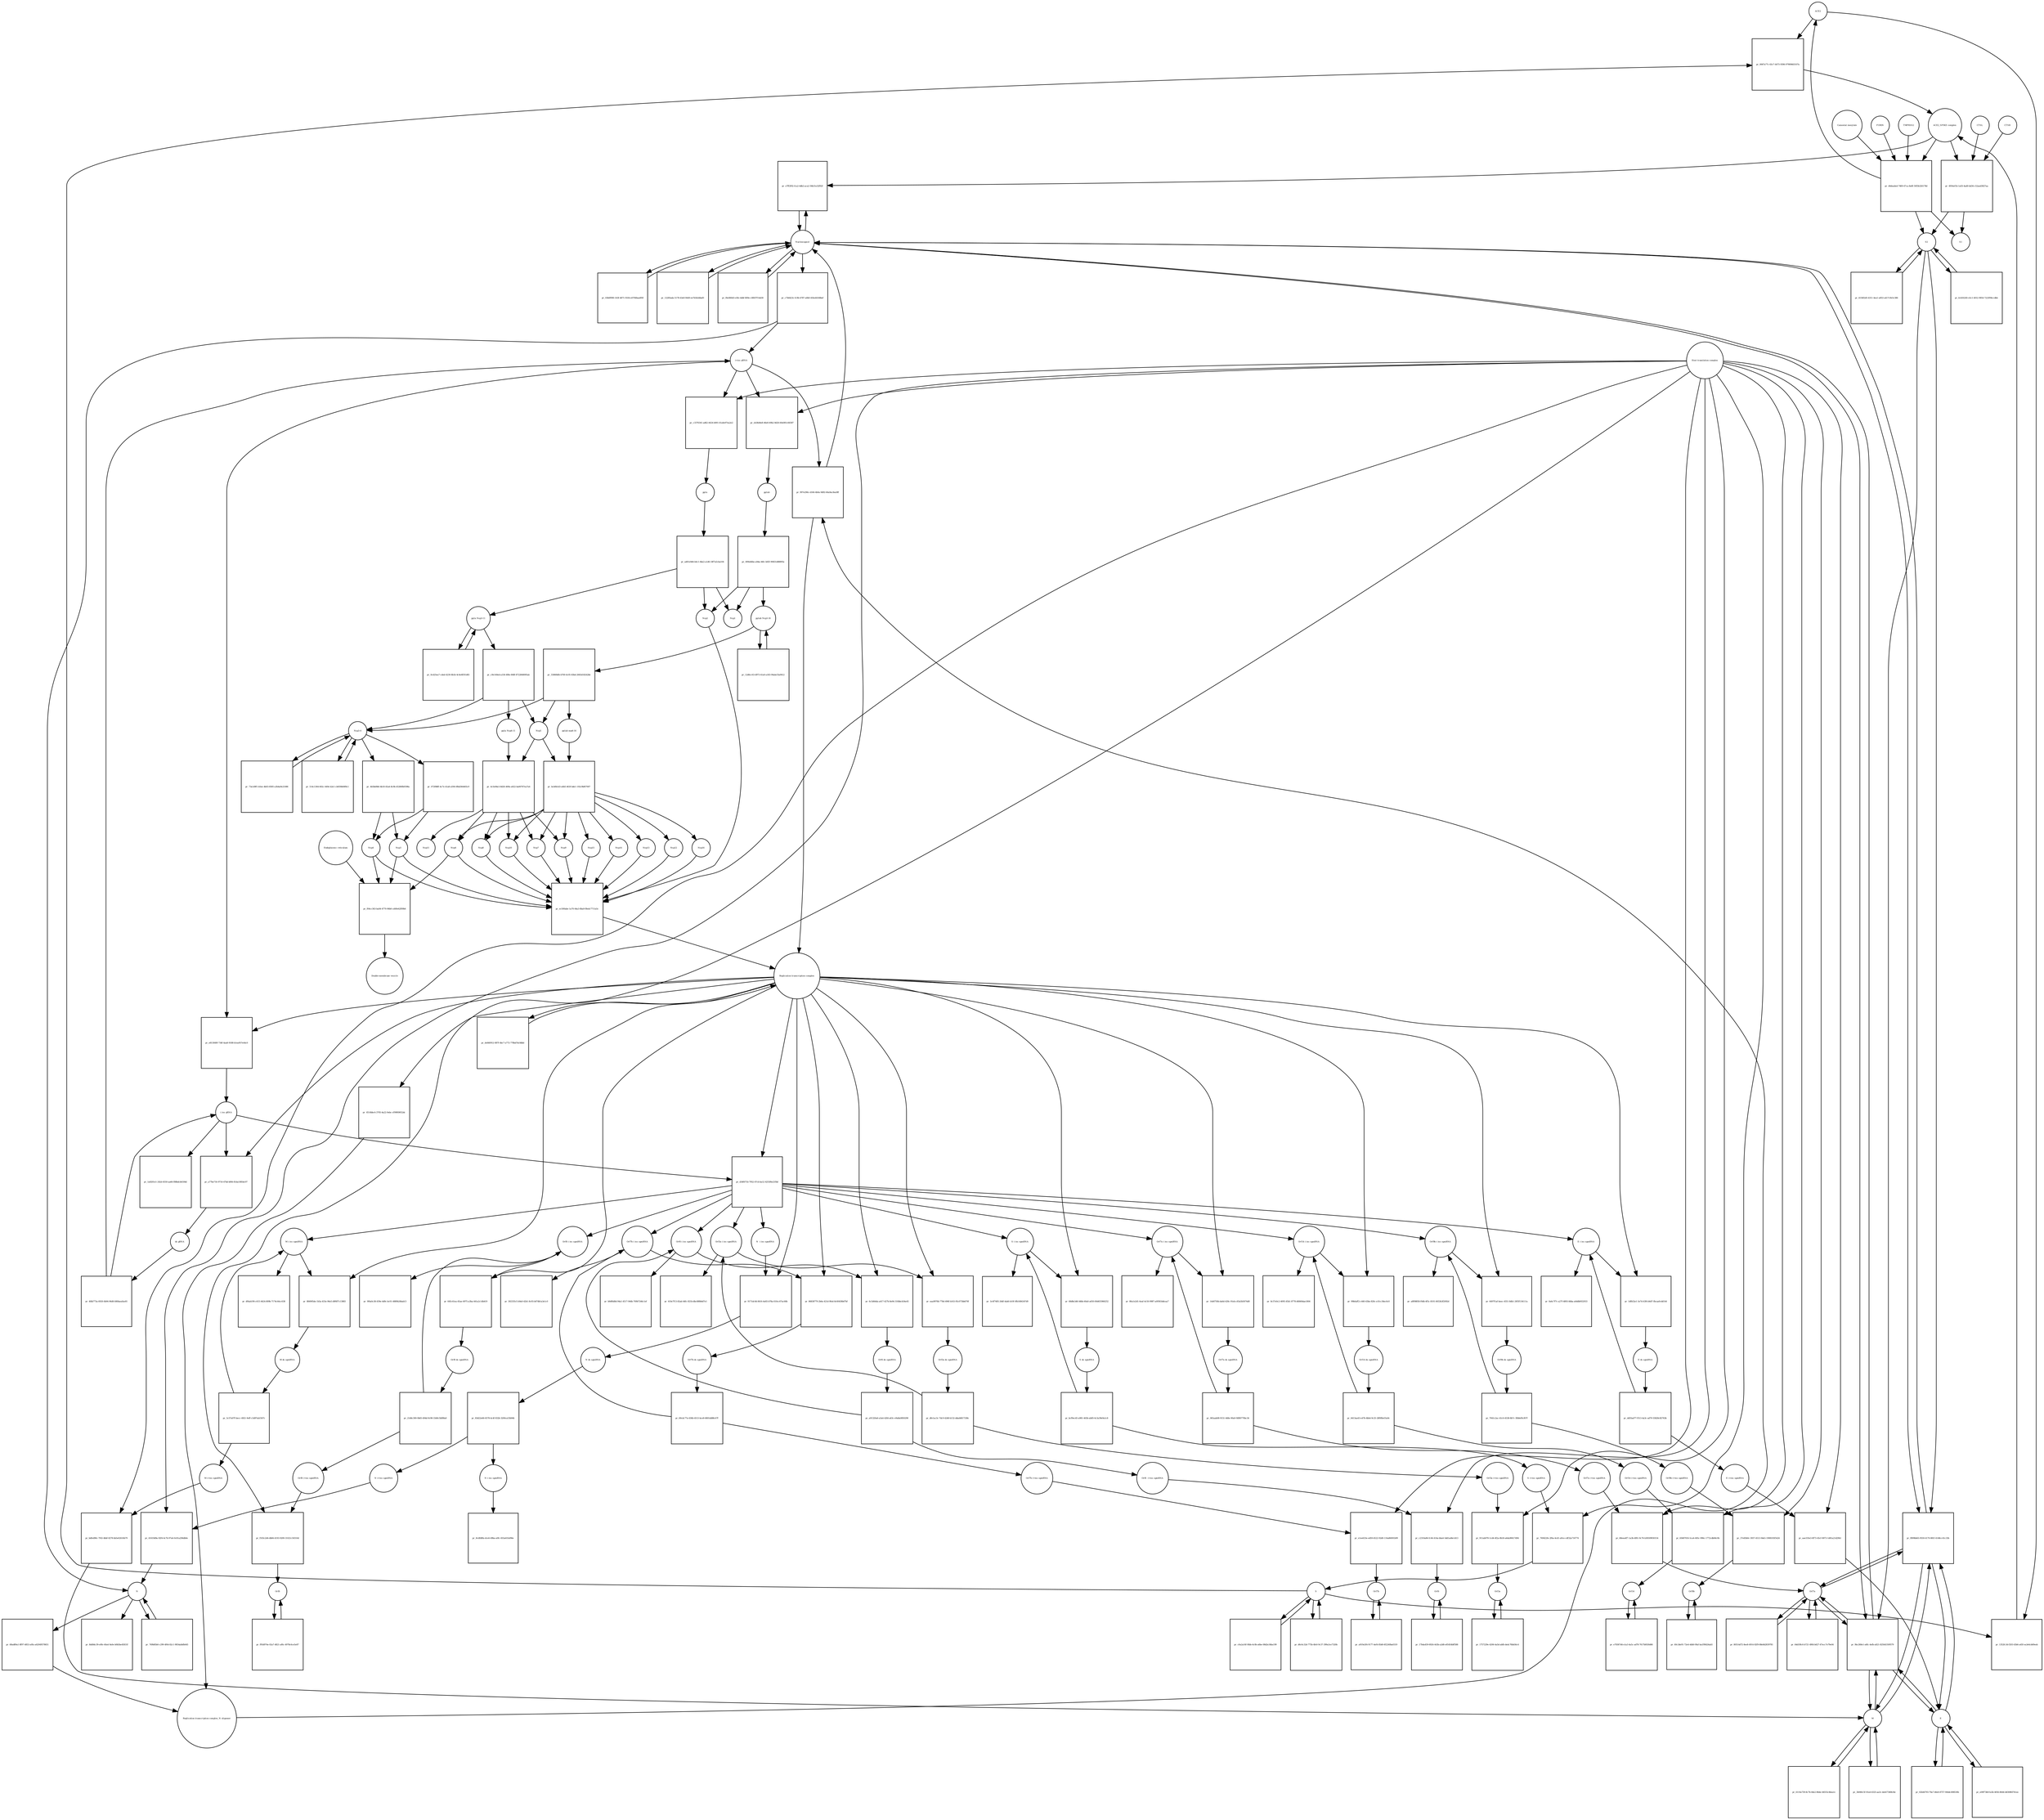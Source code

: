 strict digraph  {
ACE2 [annotation="", bipartite=0, cls=macromolecule, fontsize=4, label=ACE2, shape=circle];
"pr_0067a77c-63c7-4473-9396-97909663107a" [annotation="", bipartite=1, cls=process, fontsize=4, label="pr_0067a77c-63c7-4473-9396-97909663107a", shape=square];
"ACE2_SPIKE complex" [annotation="", bipartite=0, cls=complex, fontsize=4, label="ACE2_SPIKE complex", shape=circle];
S [annotation=urn_miriam_uniprot_P0DTC2, bipartite=0, cls=macromolecule, fontsize=4, label=S, shape=circle];
Nucleocapsid [annotation="urn_miriam_obo.go_GO%3A0019013", bipartite=0, cls=complex, fontsize=4, label=Nucleocapsid, shape=circle];
"pr_e7ff2f02-fca2-4db2-aca2-56b31e32f92f" [annotation="", bipartite=1, cls=process, fontsize=4, label="pr_e7ff2f02-fca2-4db2-aca2-56b31e32f92f", shape=square];
"pr_4954ef1b-1a03-4ad0-bd34-c52aed3827aa" [annotation="", bipartite=1, cls=process, fontsize=4, label="pr_4954ef1b-1a03-4ad0-bd34-c52aed3827aa", shape=square];
S2 [annotation=urn_miriam_interpro_IPR002552, bipartite=0, cls=macromolecule, fontsize=4, label=S2, shape=circle];
CTSB [annotation="", bipartite=0, cls=macromolecule, fontsize=4, label=CTSB, shape=circle];
CTSL [annotation="", bipartite=0, cls=macromolecule, fontsize=4, label=CTSL, shape=circle];
S1 [annotation=urn_miriam_interpro_IPR002551, bipartite=0, cls=macromolecule, fontsize=4, label=S1, shape=circle];
"pr_1352fc3d-f203-43b6-a45f-ea3e6cb69eeb" [annotation="", bipartite=1, cls=process, fontsize=4, label="pr_1352fc3d-f203-43b6-a45f-ea3e6cb69eeb", shape=square];
"pr_9bc268e1-a6fc-4efb-a821-8250d1509579" [annotation="", bipartite=1, cls=process, fontsize=4, label="pr_9bc268e1-a6fc-4efb-a821-8250d1509579", shape=square];
E [annotation=urn_miriam_uniprot_P0DTC4, bipartite=0, cls=macromolecule, fontsize=4, label=E, shape=circle];
M [annotation=urn_miriam_uniprot_P0DTC5, bipartite=0, cls=macromolecule, fontsize=4, label=M, shape=circle];
Orf7a [annotation=urn_miriam_uniprot_P0DTC7, bipartite=0, cls=macromolecule, fontsize=4, label=Orf7a, shape=circle];
"pr_c7b6423c-fc9b-4787-a0b0-45fa44168bef" [annotation="", bipartite=1, cls=process, fontsize=4, label="pr_c7b6423c-fc9b-4787-a0b0-45fa44168bef", shape=square];
"(+)ss gRNA" [annotation=urn_miriam_refseq_NC_045512, bipartite=0, cls="nucleic acid feature", fontsize=4, label="(+)ss gRNA", shape=circle];
N [annotation=urn_miriam_uniprot_P0DTC9, bipartite=0, cls="macromolecule multimer", fontsize=4, label=N, shape=circle];
"pr_03b0f990-163f-4871-9104-e07f48aad95f" [annotation="", bipartite=1, cls=process, fontsize=4, label="pr_03b0f990-163f-4871-9104-e07f48aad95f", shape=square];
"pr_12285ada-5178-43e8-9449-ee7b5b3dbaf0" [annotation="", bipartite=1, cls=process, fontsize=4, label="pr_12285ada-5178-43e8-9449-ee7b5b3dbaf0", shape=square];
"pr_8dd0dc39-e0fe-40a4-9a0e-b0b5be45831f" [annotation="", bipartite=1, cls=process, fontsize=4, label="pr_8dd0dc39-e0fe-40a4-9a0e-b0b5be45831f", shape=square];
"pr_749b85b0-c299-4f64-82c1-9854abbfb645" [annotation="", bipartite=1, cls=process, fontsize=4, label="pr_749b85b0-c299-4f64-82c1-9854abbfb645", shape=square];
"N (+)ss sgmRNA" [annotation=urn_miriam_ncbigene_43740575, bipartite=0, cls="nucleic acid feature", fontsize=4, label="N (+)ss sgmRNA", shape=circle];
"pr_41619d9a-92f4-4c7b-97a6-0c81a294db0e" [annotation="", bipartite=1, cls=process, fontsize=4, label="pr_41619d9a-92f4-4c7b-97a6-0c81a294db0e", shape=square];
"Host translation complex" [annotation="urn_miriam_obo.go_GO%3A0070992", bipartite=0, cls=complex, fontsize=4, label="Host translation complex", shape=circle];
"pr_f6e060d3-e5fe-4dbf-809e-c085f7f14d30" [annotation="", bipartite=1, cls=process, fontsize=4, label="pr_f6e060d3-e5fe-4dbf-809e-c085f7f14d30", shape=square];
"pr_d4deaded-7469-47ca-8e8f-50f3b326178d" [annotation="", bipartite=1, cls=process, fontsize=4, label="pr_d4deaded-7469-47ca-8e8f-50f3b326178d", shape=square];
FURIN [annotation="", bipartite=0, cls=macromolecule, fontsize=4, label=FURIN, shape=circle];
TMPRSS2 [annotation="", bipartite=0, cls=macromolecule, fontsize=4, label=TMPRSS2, shape=circle];
"Camostat mesylate" [annotation="urn_miriam_pubchem.compound_2536", bipartite=0, cls="simple chemical", fontsize=4, label="Camostat mesylate", shape=circle];
"pr_b1d16245-e5c1-4012-9054-7223f94ccdbb" [annotation="", bipartite=1, cls=process, fontsize=4, label="pr_b1d16245-e5c1-4012-9054-7223f94ccdbb", shape=square];
"Replication transcription complex_N oligomer" [annotation="", bipartite=0, cls=complex, fontsize=4, label="Replication transcription complex_N oligomer", shape=circle];
"pr_997e296c-d166-4b0a-9d92-66a9ac8ea9ff" [annotation="", bipartite=1, cls=process, fontsize=4, label="pr_997e296c-d166-4b0a-9d92-66a9ac8ea9ff", shape=square];
"Replication transcription complex" [annotation="", bipartite=0, cls=complex, fontsize=4, label="Replication transcription complex", shape=circle];
"pr_f899bb65-9559-4170-881f-4148cc41c33b" [annotation="", bipartite=1, cls=process, fontsize=4, label="pr_f899bb65-9559-4170-881f-4148cc41c33b", shape=square];
"pr_4156f2d5-4311-4ea1-a853-a417c9e5c386" [annotation="", bipartite=1, cls=process, fontsize=4, label="pr_4156f2d5-4311-4ea1-a853-a417c9e5c386", shape=square];
"pp1a Nsp3-11" [annotation=urn_miriam_uniprot_P0DTC1, bipartite=0, cls=macromolecule, fontsize=4, label="pp1a Nsp3-11", shape=circle];
"pr_c9e140ed-a334-4f8e-848f-8722848095ab" [annotation="", bipartite=1, cls=process, fontsize=4, label="pr_c9e140ed-a334-4f8e-848f-8722848095ab", shape=square];
"pp1a Nsp6-11" [annotation=urn_miriam_uniprot_P0DTC1, bipartite=0, cls=macromolecule, fontsize=4, label="pp1a Nsp6-11", shape=circle];
"Nsp3-4" [annotation="urn_miriam_ncbiprotein_YP_009725299|urn_miriam_ncbiprotein_YP_009725300", bipartite=0, cls=macromolecule, fontsize=4, label="Nsp3-4", shape=circle];
Nsp5 [annotation=urn_miriam_ncbiprotein_YP_009725301, bipartite=0, cls="macromolecule multimer", fontsize=4, label=Nsp5, shape=circle];
"Endoplasmic reticulum" [annotation="urn_miriam_obo.go_GO%3A0005783", bipartite=0, cls=complex, fontsize=4, label="Endoplasmic reticulum", shape=circle];
"pr_f04cc363-ba04-4770-96b0-cd49e42f09b6" [annotation="", bipartite=1, cls=process, fontsize=4, label="pr_f04cc363-ba04-4770-96b0-cd49e42f09b6", shape=square];
"Double-membrane vesicle" [annotation="urn_miriam_obo.go_GO%3A0039718", bipartite=0, cls=complex, fontsize=4, label="Double-membrane vesicle", shape=circle];
Nsp4 [annotation=urn_miriam_ncbiprotein_YP_009725300, bipartite=0, cls=macromolecule, fontsize=4, label=Nsp4, shape=circle];
Nsp3 [annotation=urn_miriam_ncbiprotein_YP_009725299, bipartite=0, cls=macromolecule, fontsize=4, label=Nsp3, shape=circle];
Nsp6 [annotation=urn_miriam_ncbiprotein_YP_009725302, bipartite=0, cls=macromolecule, fontsize=4, label=Nsp6, shape=circle];
"pr_0cd25ea7-cded-4230-8b1b-4c4e4f5f1d65" [annotation="", bipartite=1, cls=process, fontsize=4, label="pr_0cd25ea7-cded-4230-8b1b-4c4e4f5f1d65", shape=square];
"pr_73a1d9f1-b5ee-4b03-8585-a3b4a9e21086" [annotation="", bipartite=1, cls=process, fontsize=4, label="pr_73a1d9f1-b5ee-4b03-8585-a3b4a9e21086", shape=square];
"pp1ab Nsp3-16" [annotation=urn_miriam_uniprot_P0DTD1, bipartite=0, cls=macromolecule, fontsize=4, label="pp1ab Nsp3-16", shape=circle];
"pr_12d6cc63-d973-41a0-a183-94abcf3a9412" [annotation="", bipartite=1, cls=process, fontsize=4, label="pr_12d6cc63-d973-41a0-a183-94abcf3a9412", shape=square];
"pr_55860bfb-b769-4c05-83bd-2665d18242bb" [annotation="", bipartite=1, cls=process, fontsize=4, label="pr_55860bfb-b769-4c05-83bd-2665d18242bb", shape=square];
"pp1ab nsp6-16" [annotation=urn_miriam_uniprot_P0DTD1, bipartite=0, cls=macromolecule, fontsize=4, label="pp1ab nsp6-16", shape=circle];
"pr_6110a739-8c7b-44e2-86de-44555c4bea1c" [annotation="", bipartite=1, cls=process, fontsize=4, label="pr_6110a739-8c7b-44e2-86de-44555c4bea1c", shape=square];
"pr_02b44793-70a7-46e0-8757-944dc498530b" [annotation="", bipartite=1, cls=process, fontsize=4, label="pr_02b44793-70a7-46e0-8757-944dc498530b", shape=square];
"pr_d6c6c32d-775b-4fe0-9c37-399a3ce7320b" [annotation="", bipartite=1, cls=process, fontsize=4, label="pr_d6c6c32d-775b-4fe0-9c37-399a3ce7320b", shape=square];
"pr_3b940c5f-01ed-4325-aa3c-deb57340b34c" [annotation="", bipartite=1, cls=process, fontsize=4, label="pr_3b940c5f-01ed-4325-aa3c-deb57340b34c", shape=square];
"pr_e09f73b9-fa5b-4056-8644-b8308fd741ee" [annotation="", bipartite=1, cls=process, fontsize=4, label="pr_e09f73b9-fa5b-4056-8644-b8308fd741ee", shape=square];
"pr_c0a2a16f-f4bb-4c0b-a6be-08d2e34ba199" [annotation="", bipartite=1, cls=process, fontsize=4, label="pr_c0a2a16f-f4bb-4c0b-a6be-08d2e34ba199", shape=square];
"pr_80514d72-8ee8-4914-82f9-88e8d2839781" [annotation="", bipartite=1, cls=process, fontsize=4, label="pr_80514d72-8ee8-4914-82f9-88e8d2839781", shape=square];
Orf6 [annotation=urn_miriam_uniprot_P0DTC6, bipartite=0, cls=macromolecule, fontsize=4, label=Orf6, shape=circle];
"pr_17b4a459-6924-443b-a2d8-e85454bff588" [annotation="", bipartite=1, cls=process, fontsize=4, label="pr_17b4a459-6924-443b-a2d8-e85454bff588", shape=square];
Orf3a [annotation=urn_miriam_uniprot_P0DTC3, bipartite=0, cls=macromolecule, fontsize=4, label=Orf3a, shape=circle];
"pr_1757229e-4206-4a5d-abfb-dedc76bb56c4" [annotation="", bipartite=1, cls=process, fontsize=4, label="pr_1757229e-4206-4a5d-abfb-dedc76bb56c4", shape=square];
Orf8 [annotation=urn_miriam_uniprot_P0DTC8, bipartite=0, cls=macromolecule, fontsize=4, label=Orf8, shape=circle];
"pr_f95d974e-02a7-4821-af6c-4978c6ce5e87" [annotation="", bipartite=1, cls=process, fontsize=4, label="pr_f95d974e-02a7-4821-af6c-4978c6ce5e87", shape=square];
Orf9b [annotation=urn_miriam_uniprot_P0DTD2, bipartite=0, cls=macromolecule, fontsize=4, label=Orf9b, shape=circle];
"pr_60c3de91-72e4-4db0-9faf-ba1f9fd24ab5" [annotation="", bipartite=1, cls=process, fontsize=4, label="pr_60c3de91-72e4-4db0-9faf-ba1f9fd24ab5", shape=square];
Orf14 [annotation=urn_miriam_uniprot_P0DTD3, bipartite=0, cls=macromolecule, fontsize=4, label=Orf14, shape=circle];
"pr_e78367d4-e1a3-4a5c-ad78-7617bf630d66" [annotation="", bipartite=1, cls=process, fontsize=4, label="pr_e78367d4-e1a3-4a5c-ad78-7617bf630d66", shape=square];
Orf7b [annotation=urn_miriam_uniprot_P0DTD8, bipartite=0, cls=macromolecule, fontsize=4, label=Orf7b, shape=circle];
"pr_a919a5f4-9177-4ef4-85d6-6f2240ba0319" [annotation="", bipartite=1, cls=process, fontsize=4, label="pr_a919a5f4-9177-4ef4-85d6-6f2240ba0319", shape=square];
"pr_64d1f8c6-b721-49fd-b627-47ecc7e79e04" [annotation="", bipartite=1, cls=process, fontsize=4, label="pr_64d1f8c6-b721-49fd-b627-47ecc7e79e04", shape=square];
"M (+)ss sgmRNA" [annotation="", bipartite=0, cls="nucleic acid feature", fontsize=4, label="M (+)ss sgmRNA", shape=circle];
"pr_bdfed90c-7f43-4bbf-8278-bb5e02616b79" [annotation="", bipartite=1, cls=process, fontsize=4, label="pr_bdfed90c-7f43-4bbf-8278-bb5e02616b79", shape=square];
"E (+)ss sgmRNA" [annotation="", bipartite=0, cls="nucleic acid feature", fontsize=4, label="E (+)ss sgmRNA", shape=circle];
"pr_aae335e3-8f73-45cf-8073-1d81a21d29b1" [annotation="", bipartite=1, cls=process, fontsize=4, label="pr_aae335e3-8f73-45cf-8073-1d81a21d29b1", shape=square];
"S (+)ss sgmRNA" [annotation="", bipartite=0, cls="nucleic acid feature", fontsize=4, label="S (+)ss sgmRNA", shape=circle];
"pr_769422fe-2f6a-4cd1-a9ce-cdf32a716774" [annotation="", bipartite=1, cls=process, fontsize=4, label="pr_769422fe-2f6a-4cd1-a9ce-cdf32a716774", shape=square];
"Orf7a (+)ss sgmRNA" [annotation="", bipartite=0, cls="nucleic acid feature", fontsize=4, label="Orf7a (+)ss sgmRNA", shape=circle];
"pr_68eea4f7-1a3b-4f81-9c76-b30509930154" [annotation="", bipartite=1, cls=process, fontsize=4, label="pr_68eea4f7-1a3b-4f81-9c76-b30509930154", shape=square];
"Orf6  (+)ss sgmRNA" [annotation="", bipartite=0, cls="nucleic acid feature", fontsize=4, label="Orf6  (+)ss sgmRNA", shape=circle];
"pr_c2310a84-fc44-414a-bba4-5dd1ad4e1d13" [annotation="", bipartite=1, cls=process, fontsize=4, label="pr_c2310a84-fc44-414a-bba4-5dd1ad4e1d13", shape=square];
"Orf3a (+)ss sgmRNA" [annotation="", bipartite=0, cls="nucleic acid feature", fontsize=4, label="Orf3a (+)ss sgmRNA", shape=circle];
"pr_911ab078-1cd4-4f2a-8b18-a6da90617d94" [annotation="", bipartite=1, cls=process, fontsize=4, label="pr_911ab078-1cd4-4f2a-8b18-a6da90617d94", shape=square];
"Orf8 (+)ss sgmRNA" [annotation="", bipartite=0, cls="nucleic acid feature", fontsize=4, label="Orf8 (+)ss sgmRNA", shape=circle];
"pr_f183c2d4-db84-4193-9209-31021c50310d" [annotation="", bipartite=1, cls=process, fontsize=4, label="pr_f183c2d4-db84-4193-9209-31021c50310d", shape=square];
"Orf9b (+)ss sgmRNA" [annotation="", bipartite=0, cls="nucleic acid feature", fontsize=4, label="Orf9b (+)ss sgmRNA", shape=circle];
"pr_37e83b0c-3937-4513-9de5-1908105f5424" [annotation="", bipartite=1, cls=process, fontsize=4, label="pr_37e83b0c-3937-4513-9de5-1908105f5424", shape=square];
"Orf14 (+)ss sgmRNA" [annotation="", bipartite=0, cls="nucleic acid feature", fontsize=4, label="Orf14 (+)ss sgmRNA", shape=circle];
"pr_65687016-5ca4-405c-996c-1772cdb84c0b" [annotation="", bipartite=1, cls=process, fontsize=4, label="pr_65687016-5ca4-405c-996c-1772cdb84c0b", shape=square];
"Orf7b (+)ss sgmRNA" [annotation="", bipartite=0, cls="nucleic acid feature", fontsize=4, label="Orf7b (+)ss sgmRNA", shape=circle];
"pr_e1ee633e-ed59-4522-92d0-116a86001b99" [annotation="", bipartite=1, cls=process, fontsize=4, label="pr_e1ee633e-ed59-4522-92d0-116a86001b99", shape=square];
"(-)ss gRNA" [annotation=urn_miriam_refseq_NC_045512, bipartite=0, cls="nucleic acid feature", fontsize=4, label="(-)ss gRNA", shape=circle];
"pr_1a8201e1-242d-4550-aa66-f88bdcb6184d" [annotation="", bipartite=1, cls=process, fontsize=4, label="pr_1a8201e1-242d-4550-aa66-f88bdcb6184d", shape=square];
"pr_68ad89a1-8f97-4853-a0fa-a62049578651" [annotation="", bipartite=1, cls=process, fontsize=4, label="pr_68ad89a1-8f97-4853-a0fa-a62049578651", shape=square];
"pr_e813049f-734f-4aa8-9188-b1ea957e44c0" [annotation="", bipartite=1, cls=process, fontsize=4, label="pr_e813049f-734f-4aa8-9188-b1ea957e44c0", shape=square];
"M (-)ss sgmRNA" [annotation=urn_miriam_ncbigene_43740571, bipartite=0, cls="nucleic acid feature", fontsize=4, label="M (-)ss sgmRNA", shape=circle];
"pr_df4ab190-c615-4424-809b-7174c44cc638" [annotation="", bipartite=1, cls=process, fontsize=4, label="pr_df4ab190-c615-4424-809b-7174c44cc638", shape=square];
"E (-)ss sgmRNA" [annotation=urn_miriam_ncbigene_43740570, bipartite=0, cls="nucleic acid feature", fontsize=4, label="E (-)ss sgmRNA", shape=circle];
"pr_0a6c7f7c-a27f-4893-8dba-a0ddbf452933" [annotation="", bipartite=1, cls=process, fontsize=4, label="pr_0a6c7f7c-a27f-4893-8dba-a0ddbf452933", shape=square];
"S (-)ss sgmRNA" [annotation="", bipartite=0, cls="nucleic acid feature", fontsize=4, label="S (-)ss sgmRNA", shape=circle];
"pr_3c4f7485-26df-4ab0-b10f-0fb1684347d9" [annotation="", bipartite=1, cls=process, fontsize=4, label="pr_3c4f7485-26df-4ab0-b10f-0fb1684347d9", shape=square];
"Orf7a (-)ss sgmRNA" [annotation="", bipartite=0, cls="nucleic acid feature", fontsize=4, label="Orf7a (-)ss sgmRNA", shape=circle];
"pr_80a1e2d1-6eaf-4c50-9987-a09563ddcaa7" [annotation="", bipartite=1, cls=process, fontsize=4, label="pr_80a1e2d1-6eaf-4c50-9987-a09563ddcaa7", shape=square];
"Orf6 (-)ss sgmRNA" [annotation="", bipartite=0, cls="nucleic acid feature", fontsize=4, label="Orf6 (-)ss sgmRNA", shape=circle];
"pr_b9df6d8d-94a1-4517-944b-769b7246c1ef" [annotation="", bipartite=1, cls=process, fontsize=4, label="pr_b9df6d8d-94a1-4517-944b-769b7246c1ef", shape=square];
"Orf3a (-)ss sgmRNA" [annotation="", bipartite=0, cls="nucleic acid feature", fontsize=4, label="Orf3a (-)ss sgmRNA", shape=circle];
"pr_410e7f13-82ad-44fc-821b-dbc688b6d7e1" [annotation="", bipartite=1, cls=process, fontsize=4, label="pr_410e7f13-82ad-44fc-821b-dbc688b6d7e1", shape=square];
"Orf8 (-)ss sgmRNA" [annotation="", bipartite=0, cls="nucleic acid feature", fontsize=4, label="Orf8 (-)ss sgmRNA", shape=circle];
"pr_9f4a0c38-439e-4d9c-bc01-4889b24bab13" [annotation="", bipartite=1, cls=process, fontsize=4, label="pr_9f4a0c38-439e-4d9c-bc01-4889b24bab13", shape=square];
"Orf9b (-)ss sgmRNA" [annotation="", bipartite=0, cls="nucleic acid feature", fontsize=4, label="Orf9b (-)ss sgmRNA", shape=circle];
"pr_a8f98858-f0db-4f5c-8101-6653b3f2092d" [annotation="", bipartite=1, cls=process, fontsize=4, label="pr_a8f98858-f0db-4f5c-8101-6653b3f2092d", shape=square];
"Orf14 (-)ss sgmRNA" [annotation="", bipartite=0, cls="nucleic acid feature", fontsize=4, label="Orf14 (-)ss sgmRNA", shape=circle];
"pr_8c57e0c2-4095-45b1-8778-d6849dae1804" [annotation="", bipartite=1, cls=process, fontsize=4, label="pr_8c57e0c2-4095-45b1-8778-d6849dae1804", shape=square];
"Orf7b (-)ss sgmRNA" [annotation="", bipartite=0, cls="nucleic acid feature", fontsize=4, label="Orf7b (-)ss sgmRNA", shape=circle];
"pr_302335c5-b9a0-42b1-8c93-b07db1a3e1c0" [annotation="", bipartite=1, cls=process, fontsize=4, label="pr_302335c5-b9a0-42b1-8c93-b07db1a3e1c0", shape=square];
"pr_a77be716-9716-47bd-bf66-81da1085dc97" [annotation="", bipartite=1, cls=process, fontsize=4, label="pr_a77be716-9716-47bd-bf66-81da1085dc97", shape=square];
"ds gRNA" [annotation=urn_miriam_refseq_NC_045512, bipartite=0, cls="nucleic acid feature", fontsize=4, label="ds gRNA", shape=circle];
"pr_884905de-1b5a-433e-96e5-d9f6f7c13883" [annotation="", bipartite=1, cls=process, fontsize=4, label="pr_884905de-1b5a-433e-96e5-d9f6f7c13883", shape=square];
"M ds sgmRNA" [annotation="", bipartite=0, cls="nucleic acid feature", fontsize=4, label="M ds sgmRNA", shape=circle];
"pr_1dfb52e1-3e7d-43f4-b6d7-fbcaa0cdd10d" [annotation="", bipartite=1, cls=process, fontsize=4, label="pr_1dfb52e1-3e7d-43f4-b6d7-fbcaa0cdd10d", shape=square];
"E ds sgmRNA" [annotation="", bipartite=0, cls="nucleic acid feature", fontsize=4, label="E ds sgmRNA", shape=circle];
"pr_68d8e3d6-0dbb-40a0-a650-00d455966252" [annotation="", bipartite=1, cls=process, fontsize=4, label="pr_68d8e3d6-0dbb-40a0-a650-00d455966252", shape=square];
"S ds sgmRNA" [annotation="", bipartite=0, cls="nucleic acid feature", fontsize=4, label="S ds sgmRNA", shape=circle];
"pr_14d4756b-da6d-428c-91eb-c83a5b5674d8" [annotation="", bipartite=1, cls=process, fontsize=4, label="pr_14d4756b-da6d-428c-91eb-c83a5b5674d8", shape=square];
"Orf7a ds sgmRNA" [annotation="", bipartite=0, cls="nucleic acid feature", fontsize=4, label="Orf7a ds sgmRNA", shape=circle];
"pr_6c5d44da-a417-427b-8e94-316bbcb54e45" [annotation="", bipartite=1, cls=process, fontsize=4, label="pr_6c5d44da-a417-427b-8e94-316bbcb54e45", shape=square];
"Orf6 ds sgmRNA" [annotation="", bipartite=0, cls="nucleic acid feature", fontsize=4, label="Orf6 ds sgmRNA", shape=circle];
"pr_eaa9976b-77b6-496f-b163-95c073bb676f" [annotation="", bipartite=1, cls=process, fontsize=4, label="pr_eaa9976b-77b6-496f-b163-95c073bb676f", shape=square];
"Orf3a ds sgmRNA" [annotation="", bipartite=0, cls="nucleic acid feature", fontsize=4, label="Orf3a ds sgmRNA", shape=circle];
"pr_645c41ea-45ae-4975-a3ba-441a2c1db419" [annotation="", bipartite=1, cls=process, fontsize=4, label="pr_645c41ea-45ae-4975-a3ba-441a2c1db419", shape=square];
"Orf8 ds sgmRNA" [annotation="", bipartite=0, cls="nucleic acid feature", fontsize=4, label="Orf8 ds sgmRNA", shape=circle];
"pr_6497f1af-beec-4551-8db1-20f3f134111a" [annotation="", bipartite=1, cls=process, fontsize=4, label="pr_6497f1af-beec-4551-8db1-20f3f134111a", shape=square];
"Orf9b ds sgmRNA" [annotation="", bipartite=0, cls="nucleic acid feature", fontsize=4, label="Orf9b ds sgmRNA", shape=circle];
"pr_99b0aff2-c440-43be-820c-e1fcc36ec6c0" [annotation="", bipartite=1, cls=process, fontsize=4, label="pr_99b0aff2-c440-43be-820c-e1fcc36ec6c0", shape=square];
"Orf14 ds sgmRNA" [annotation="", bipartite=0, cls="nucleic acid feature", fontsize=4, label="Orf14 ds sgmRNA", shape=circle];
"pr_86838779-2b6e-421d-9fed-8c60438b67bf" [annotation="", bipartite=1, cls=process, fontsize=4, label="pr_86838779-2b6e-421d-9fed-8c60438b67bf", shape=square];
"Orf7b ds sgmRNA" [annotation="", bipartite=0, cls="nucleic acid feature", fontsize=4, label="Orf7b ds sgmRNA", shape=circle];
"pr_4fdb773a-6920-4b94-96d8-fd68aeafae81" [annotation="", bipartite=1, cls=process, fontsize=4, label="pr_4fdb773a-6920-4b94-96d8-fd68aeafae81", shape=square];
"pr_5c57a07f-becc-4921-9eff-c5d97ab1567c" [annotation="", bipartite=1, cls=process, fontsize=4, label="pr_5c57a07f-becc-4921-9eff-c5d97ab1567c", shape=square];
"pr_dd55ad77-f513-4a3c-ad79-55828c82763b" [annotation="", bipartite=1, cls=process, fontsize=4, label="pr_dd55ad77-f513-4a3c-ad79-55828c82763b", shape=square];
"pr_bcf9ec45-a981-463b-ab85-6c3a39e9a1c8" [annotation="", bipartite=1, cls=process, fontsize=4, label="pr_bcf9ec45-a981-463b-ab85-6c3a39e9a1c8", shape=square];
"pr_065aab08-9151-448e-90a9-f4f80770bc34" [annotation="", bipartite=1, cls=process, fontsize=4, label="pr_065aab08-9151-448e-90a9-f4f80770bc34", shape=square];
"pr_a91320a6-a3a4-42fd-a63c-e9a8a0850290" [annotation="", bipartite=1, cls=process, fontsize=4, label="pr_a91320a6-a3a4-42fd-a63c-e9a8a0850290", shape=square];
"pr_dfe1ac3c-7dc9-4248-b132-ddad4817338c" [annotation="", bipartite=1, cls=process, fontsize=4, label="pr_dfe1ac3c-7dc9-4248-b132-ddad4817338c", shape=square];
"pr_21d6c300-0b65-494d-9c98-33d0c5bf88a0" [annotation="", bipartite=1, cls=process, fontsize=4, label="pr_21d6c300-0b65-494d-9c98-33d0c5bf88a0", shape=square];
"pr_7041c2ac-41c6-4538-8b7c-3fb8ef0cf67f" [annotation="", bipartite=1, cls=process, fontsize=4, label="pr_7041c2ac-41c6-4538-8b7c-3fb8ef0cf67f", shape=square];
"pr_6413aa43-e47b-4bb4-9c25-28f0fbe55a9c" [annotation="", bipartite=1, cls=process, fontsize=4, label="pr_6413aa43-e47b-4bb4-9c25-28f0fbe55a9c", shape=square];
"pr_69cdc77a-636b-4513-bce8-6801dd88c67f" [annotation="", bipartite=1, cls=process, fontsize=4, label="pr_69cdc77a-636b-4513-bce8-6801dd88c67f", shape=square];
"N  (-)ss sgmRNA" [annotation=urn_miriam_ncbigene_43740575, bipartite=0, cls="nucleic acid feature", fontsize=4, label="N  (-)ss sgmRNA", shape=circle];
"pr_9171dc0d-8416-4e83-b78a-610cc67ac66b" [annotation="", bipartite=1, cls=process, fontsize=4, label="pr_9171dc0d-8416-4e83-b78a-610cc67ac66b", shape=square];
"N ds sgmRNA" [annotation="", bipartite=0, cls="nucleic acid feature", fontsize=4, label="N ds sgmRNA", shape=circle];
"pr_83d22e66-6578-4c4f-832b-3200ca53b94b" [annotation="", bipartite=1, cls=process, fontsize=4, label="pr_83d22e66-6578-4c4f-832b-3200ca53b94b", shape=square];
"N (-)ss sgmRNA" [annotation="", bipartite=0, cls="nucleic acid feature", fontsize=4, label="N (-)ss sgmRNA", shape=circle];
pp1ab [annotation=urn_miriam_uniprot_P0DTD1, bipartite=0, cls=macromolecule, fontsize=4, label=pp1ab, shape=circle];
"pr_009eb6be-a9da-44fc-b65f-90831d88895e" [annotation="", bipartite=1, cls=process, fontsize=4, label="pr_009eb6be-a9da-44fc-b65f-90831d88895e", shape=square];
Nsp2 [annotation=urn_miriam_ncbiprotein_YP_009725298, bipartite=0, cls=macromolecule, fontsize=4, label=Nsp2, shape=circle];
Nsp1 [annotation=urn_miriam_ncbiprotein_YP_009725297, bipartite=0, cls=macromolecule, fontsize=4, label=Nsp1, shape=circle];
pp1a [annotation=urn_miriam_uniprot_P0DTC1, bipartite=0, cls=macromolecule, fontsize=4, label=pp1a, shape=circle];
"pr_ad01e9d4-b4c1-4be2-a1d6-18f7a5cba104" [annotation="", bipartite=1, cls=process, fontsize=4, label="pr_ad01e9d4-b4c1-4be2-a1d6-18f7a5cba104", shape=square];
"pr_514c1364-602c-449e-b2e1-cb659b60f8c1" [annotation="", bipartite=1, cls=process, fontsize=4, label="pr_514c1364-602c-449e-b2e1-cb659b60f8c1", shape=square];
"pr_4b5bb9b6-4b18-45a4-8c9b-45280fb0598a" [annotation="", bipartite=1, cls=process, fontsize=4, label="pr_4b5bb9b6-4b18-45a4-8c9b-45280fb0598a", shape=square];
"pr_072f88ff-4c7e-41a8-a594-0fbd364465c9" [annotation="", bipartite=1, cls=process, fontsize=4, label="pr_072f88ff-4c7e-41a8-a594-0fbd364465c9", shape=square];
"pr_4c5e84e3-8d26-469a-a822-ba00767ea7a4" [annotation="", bipartite=1, cls=process, fontsize=4, label="pr_4c5e84e3-8d26-469a-a822-ba00767ea7a4", shape=square];
Nsp7 [annotation=urn_miriam_ncbiprotein_YP_009725303, bipartite=0, cls=macromolecule, fontsize=4, label=Nsp7, shape=circle];
Nsp8 [annotation=urn_miriam_ncbiprotein_YP_009725304, bipartite=0, cls=macromolecule, fontsize=4, label=Nsp8, shape=circle];
Nsp9 [annotation=urn_miriam_ncbiprotein_YP_009725305, bipartite=0, cls=macromolecule, fontsize=4, label=Nsp9, shape=circle];
Nsp10 [annotation=urn_miriam_ncbiprotein_YP_009725306, bipartite=0, cls=macromolecule, fontsize=4, label=Nsp10, shape=circle];
Nsp11 [annotation=urn_miriam_ncbiprotein_YP_009725312, bipartite=0, cls=macromolecule, fontsize=4, label=Nsp11, shape=circle];
"pr_bcb0b1d3-a6b5-463f-bde1-192c9bf67007" [annotation="", bipartite=1, cls=process, fontsize=4, label="pr_bcb0b1d3-a6b5-463f-bde1-192c9bf67007", shape=square];
Nsp13 [annotation=urn_miriam_ncbiprotein_YP_009725308, bipartite=0, cls=macromolecule, fontsize=4, label=Nsp13, shape=circle];
Nsp12 [annotation=urn_miriam_ncbiprotein_YP_009725307, bipartite=0, cls=macromolecule, fontsize=4, label=Nsp12, shape=circle];
Nsp16 [annotation=urn_miriam_ncbiprotein_YP_009725311, bipartite=0, cls=macromolecule, fontsize=4, label=Nsp16, shape=circle];
Nsp15 [annotation=urn_miriam_ncbiprotein_YP_009725310, bipartite=0, cls=macromolecule, fontsize=4, label=Nsp15, shape=circle];
Nsp14 [annotation=urn_miriam_ncbiprotein_YP_009725309, bipartite=0, cls=macromolecule, fontsize=4, label=Nsp14, shape=circle];
"pr_ec500abe-1a70-44a3-8ba9-f8edc7711a5c" [annotation="", bipartite=1, cls=process, fontsize=4, label="pr_ec500abe-1a70-44a3-8ba9-f8edc7711a5c", shape=square];
"pr_c3376341-ad62-4424-b001-61a6e97ea2e2" [annotation="", bipartite=1, cls=process, fontsize=4, label="pr_c3376341-ad62-4424-b001-61a6e97ea2e2", shape=square];
"pr_eb36d4e8-46e8-49b2-8d26-60e081c66587" [annotation="", bipartite=1, cls=process, fontsize=4, label="pr_eb36d4e8-46e8-49b2-8d26-60e081c66587", shape=square];
"pr_8cdfd8fa-dce6-49ba-a0fc-655a61faf86e" [annotation="", bipartite=1, cls=process, fontsize=4, label="pr_8cdfd8fa-dce6-49ba-a0fc-655a61faf86e", shape=square];
"pr_de840912-087f-4bc7-a772-778bd7dc8dbd" [annotation="", bipartite=1, cls=process, fontsize=4, label="pr_de840912-087f-4bc7-a772-778bd7dc8dbd", shape=square];
"pr_6514bbc4-3705-4a22-9ebc-cf99f69052dc" [annotation="", bipartite=1, cls=process, fontsize=4, label="pr_6514bbc4-3705-4a22-9ebc-cf99f69052dc", shape=square];
"pr_d34f671b-7952-47cb-ba12-4255f6e21fbd" [annotation="", bipartite=1, cls=process, fontsize=4, label="pr_d34f671b-7952-47cb-ba12-4255f6e21fbd", shape=square];
ACE2 -> "pr_0067a77c-63c7-4473-9396-97909663107a"  [annotation="", interaction_type=consumption];
ACE2 -> "pr_1352fc3d-f203-43b6-a45f-ea3e6cb69eeb"  [annotation="", interaction_type=consumption];
"pr_0067a77c-63c7-4473-9396-97909663107a" -> "ACE2_SPIKE complex"  [annotation="", interaction_type=production];
"ACE2_SPIKE complex" -> "pr_e7ff2f02-fca2-4db2-aca2-56b31e32f92f"  [annotation="urn_miriam_pubmed_32142651|urn_miriam_pubmed_32094589|urn_miriam_taxonomy_2697049", interaction_type=stimulation];
"ACE2_SPIKE complex" -> "pr_4954ef1b-1a03-4ad0-bd34-c52aed3827aa"  [annotation="", interaction_type=consumption];
"ACE2_SPIKE complex" -> "pr_d4deaded-7469-47ca-8e8f-50f3b326178d"  [annotation="", interaction_type=consumption];
S -> "pr_0067a77c-63c7-4473-9396-97909663107a"  [annotation="", interaction_type=consumption];
S -> "pr_1352fc3d-f203-43b6-a45f-ea3e6cb69eeb"  [annotation="", interaction_type=consumption];
S -> "pr_d6c6c32d-775b-4fe0-9c37-399a3ce7320b"  [annotation="", interaction_type=consumption];
S -> "pr_c0a2a16f-f4bb-4c0b-a6be-08d2e34ba199"  [annotation="", interaction_type=consumption];
Nucleocapsid -> "pr_e7ff2f02-fca2-4db2-aca2-56b31e32f92f"  [annotation="", interaction_type=consumption];
Nucleocapsid -> "pr_9bc268e1-a6fc-4efb-a821-8250d1509579"  [annotation="", interaction_type=consumption];
Nucleocapsid -> "pr_c7b6423c-fc9b-4787-a0b0-45fa44168bef"  [annotation="", interaction_type=consumption];
Nucleocapsid -> "pr_03b0f990-163f-4871-9104-e07f48aad95f"  [annotation="", interaction_type=consumption];
Nucleocapsid -> "pr_12285ada-5178-43e8-9449-ee7b5b3dbaf0"  [annotation="", interaction_type=consumption];
Nucleocapsid -> "pr_f6e060d3-e5fe-4dbf-809e-c085f7f14d30"  [annotation="", interaction_type=consumption];
Nucleocapsid -> "pr_f899bb65-9559-4170-881f-4148cc41c33b"  [annotation="", interaction_type=consumption];
"pr_e7ff2f02-fca2-4db2-aca2-56b31e32f92f" -> Nucleocapsid  [annotation="", interaction_type=production];
"pr_4954ef1b-1a03-4ad0-bd34-c52aed3827aa" -> S2  [annotation="", interaction_type=production];
"pr_4954ef1b-1a03-4ad0-bd34-c52aed3827aa" -> S1  [annotation="", interaction_type=production];
S2 -> "pr_9bc268e1-a6fc-4efb-a821-8250d1509579"  [annotation="urn_miriam_pubmed_32142651|urn_miriam_pubmed_32094589|urn_miriam_pubmed_32047258|urn_miriam_taxonomy_2697049", interaction_type=stimulation];
S2 -> "pr_b1d16245-e5c1-4012-9054-7223f94ccdbb"  [annotation="", interaction_type=consumption];
S2 -> "pr_f899bb65-9559-4170-881f-4148cc41c33b"  [annotation="urn_miriam_pubmed_32142651|urn_miriam_pubmed_32047258|urn_miriam_taxonomy_2697049", interaction_type=stimulation];
S2 -> "pr_4156f2d5-4311-4ea1-a853-a417c9e5c386"  [annotation="", interaction_type=consumption];
CTSB -> "pr_4954ef1b-1a03-4ad0-bd34-c52aed3827aa"  [annotation="urn_miriam_pubmed_32142651|urn_miriam_taxonomy_2697049", interaction_type=catalysis];
CTSL -> "pr_4954ef1b-1a03-4ad0-bd34-c52aed3827aa"  [annotation="urn_miriam_pubmed_32142651|urn_miriam_taxonomy_2697049", interaction_type=catalysis];
"pr_1352fc3d-f203-43b6-a45f-ea3e6cb69eeb" -> "ACE2_SPIKE complex"  [annotation="", interaction_type=production];
"pr_9bc268e1-a6fc-4efb-a821-8250d1509579" -> Nucleocapsid  [annotation="", interaction_type=production];
"pr_9bc268e1-a6fc-4efb-a821-8250d1509579" -> E  [annotation="", interaction_type=production];
"pr_9bc268e1-a6fc-4efb-a821-8250d1509579" -> M  [annotation="", interaction_type=production];
"pr_9bc268e1-a6fc-4efb-a821-8250d1509579" -> Orf7a  [annotation="", interaction_type=production];
E -> "pr_9bc268e1-a6fc-4efb-a821-8250d1509579"  [annotation="", interaction_type=consumption];
E -> "pr_f899bb65-9559-4170-881f-4148cc41c33b"  [annotation="", interaction_type=consumption];
E -> "pr_02b44793-70a7-46e0-8757-944dc498530b"  [annotation="", interaction_type=consumption];
E -> "pr_e09f73b9-fa5b-4056-8644-b8308fd741ee"  [annotation="", interaction_type=consumption];
M -> "pr_9bc268e1-a6fc-4efb-a821-8250d1509579"  [annotation="", interaction_type=consumption];
M -> "pr_f899bb65-9559-4170-881f-4148cc41c33b"  [annotation="", interaction_type=consumption];
M -> "pr_6110a739-8c7b-44e2-86de-44555c4bea1c"  [annotation="", interaction_type=consumption];
M -> "pr_3b940c5f-01ed-4325-aa3c-deb57340b34c"  [annotation="", interaction_type=consumption];
Orf7a -> "pr_9bc268e1-a6fc-4efb-a821-8250d1509579"  [annotation="", interaction_type=consumption];
Orf7a -> "pr_f899bb65-9559-4170-881f-4148cc41c33b"  [annotation="", interaction_type=consumption];
Orf7a -> "pr_80514d72-8ee8-4914-82f9-88e8d2839781"  [annotation="", interaction_type=consumption];
Orf7a -> "pr_64d1f8c6-b721-49fd-b627-47ecc7e79e04"  [annotation="", interaction_type=consumption];
"pr_c7b6423c-fc9b-4787-a0b0-45fa44168bef" -> "(+)ss gRNA"  [annotation="", interaction_type=production];
"pr_c7b6423c-fc9b-4787-a0b0-45fa44168bef" -> N  [annotation="", interaction_type=production];
"(+)ss gRNA" -> "pr_997e296c-d166-4b0a-9d92-66a9ac8ea9ff"  [annotation="", interaction_type=consumption];
"(+)ss gRNA" -> "pr_e813049f-734f-4aa8-9188-b1ea957e44c0"  [annotation="", interaction_type=consumption];
"(+)ss gRNA" -> "pr_c3376341-ad62-4424-b001-61a6e97ea2e2"  [annotation="", interaction_type=consumption];
"(+)ss gRNA" -> "pr_eb36d4e8-46e8-49b2-8d26-60e081c66587"  [annotation="", interaction_type=consumption];
N -> "pr_8dd0dc39-e0fe-40a4-9a0e-b0b5be45831f"  [annotation="", interaction_type=consumption];
N -> "pr_749b85b0-c299-4f64-82c1-9854abbfb645"  [annotation="", interaction_type=consumption];
N -> "pr_68ad89a1-8f97-4853-a0fa-a62049578651"  [annotation="", interaction_type=consumption];
"pr_03b0f990-163f-4871-9104-e07f48aad95f" -> Nucleocapsid  [annotation="", interaction_type=production];
"pr_12285ada-5178-43e8-9449-ee7b5b3dbaf0" -> Nucleocapsid  [annotation="", interaction_type=production];
"pr_749b85b0-c299-4f64-82c1-9854abbfb645" -> N  [annotation="", interaction_type=production];
"N (+)ss sgmRNA" -> "pr_41619d9a-92f4-4c7b-97a6-0c81a294db0e"  [annotation="", interaction_type=consumption];
"pr_41619d9a-92f4-4c7b-97a6-0c81a294db0e" -> N  [annotation="", interaction_type=production];
"Host translation complex" -> "pr_41619d9a-92f4-4c7b-97a6-0c81a294db0e"  [annotation="", interaction_type="necessary stimulation"];
"Host translation complex" -> "pr_bdfed90c-7f43-4bbf-8278-bb5e02616b79"  [annotation="urn_miriam_pubmed_31226023|urn_miriam_pubmed_27712623", interaction_type="necessary stimulation"];
"Host translation complex" -> "pr_aae335e3-8f73-45cf-8073-1d81a21d29b1"  [annotation="urn_miriam_pubmed_31226023|urn_miriam_pubmed_27712623", interaction_type="necessary stimulation"];
"Host translation complex" -> "pr_769422fe-2f6a-4cd1-a9ce-cdf32a716774"  [annotation="urn_miriam_pubmed_31226023|urn_miriam_pubmed_27712623", interaction_type="necessary stimulation"];
"Host translation complex" -> "pr_68eea4f7-1a3b-4f81-9c76-b30509930154"  [annotation="urn_miriam_pubmed_31226023|urn_miriam_pubmed_27712623", interaction_type="necessary stimulation"];
"Host translation complex" -> "pr_c2310a84-fc44-414a-bba4-5dd1ad4e1d13"  [annotation="urn_miriam_pubmed_31226023|urn_miriam_pubmed_27712623", interaction_type="necessary stimulation"];
"Host translation complex" -> "pr_911ab078-1cd4-4f2a-8b18-a6da90617d94"  [annotation="urn_miriam_pubmed_31226023|urn_miriam_pubmed_27712623", interaction_type="necessary stimulation"];
"Host translation complex" -> "pr_f183c2d4-db84-4193-9209-31021c50310d"  [annotation="urn_miriam_pubmed_31226023|urn_miriam_pubmed_27712623", interaction_type="necessary stimulation"];
"Host translation complex" -> "pr_37e83b0c-3937-4513-9de5-1908105f5424"  [annotation="urn_miriam_pubmed_31226023|urn_miriam_pubmed_27712623", interaction_type="necessary stimulation"];
"Host translation complex" -> "pr_65687016-5ca4-405c-996c-1772cdb84c0b"  [annotation="urn_miriam_pubmed_31226023|urn_miriam_pubmed_27712623", interaction_type="necessary stimulation"];
"Host translation complex" -> "pr_e1ee633e-ed59-4522-92d0-116a86001b99"  [annotation="urn_miriam_pubmed_31226023|urn_miriam_pubmed_27712623", interaction_type="necessary stimulation"];
"Host translation complex" -> "pr_c3376341-ad62-4424-b001-61a6e97ea2e2"  [annotation="urn_miriam_pubmed_31226023|urn_miriam_pubmed_27712623", interaction_type="necessary stimulation"];
"Host translation complex" -> "pr_eb36d4e8-46e8-49b2-8d26-60e081c66587"  [annotation="urn_miriam_pubmed_31226023|urn_miriam_pubmed_27712623", interaction_type="necessary stimulation"];
"pr_f6e060d3-e5fe-4dbf-809e-c085f7f14d30" -> Nucleocapsid  [annotation="", interaction_type=production];
"pr_d4deaded-7469-47ca-8e8f-50f3b326178d" -> S2  [annotation="", interaction_type=production];
"pr_d4deaded-7469-47ca-8e8f-50f3b326178d" -> ACE2  [annotation="", interaction_type=production];
"pr_d4deaded-7469-47ca-8e8f-50f3b326178d" -> S1  [annotation="", interaction_type=production];
FURIN -> "pr_d4deaded-7469-47ca-8e8f-50f3b326178d"  [annotation="urn_miriam_pubmed_32142651|urn_miriam_pubmed_32362314|urn_miriam_taxonomy_2697049", interaction_type=catalysis];
TMPRSS2 -> "pr_d4deaded-7469-47ca-8e8f-50f3b326178d"  [annotation="urn_miriam_pubmed_32142651|urn_miriam_pubmed_32362314|urn_miriam_taxonomy_2697049", interaction_type=catalysis];
"Camostat mesylate" -> "pr_d4deaded-7469-47ca-8e8f-50f3b326178d"  [annotation="urn_miriam_pubmed_32142651|urn_miriam_pubmed_32362314|urn_miriam_taxonomy_2697049", interaction_type=inhibition];
"pr_b1d16245-e5c1-4012-9054-7223f94ccdbb" -> S2  [annotation="", interaction_type=production];
"Replication transcription complex_N oligomer" -> "pr_997e296c-d166-4b0a-9d92-66a9ac8ea9ff"  [annotation="", interaction_type=consumption];
"pr_997e296c-d166-4b0a-9d92-66a9ac8ea9ff" -> Nucleocapsid  [annotation="", interaction_type=production];
"pr_997e296c-d166-4b0a-9d92-66a9ac8ea9ff" -> "Replication transcription complex"  [annotation="", interaction_type=production];
"Replication transcription complex" -> "pr_e813049f-734f-4aa8-9188-b1ea957e44c0"  [annotation="urn_miriam_pubmed_22438542|urn_miriam_taxonomy_11142", interaction_type="necessary stimulation"];
"Replication transcription complex" -> "pr_a77be716-9716-47bd-bf66-81da1085dc97"  [annotation="urn_miriam_pubmed_22438542|urn_miriam_taxonomy_11142", interaction_type="necessary stimulation"];
"Replication transcription complex" -> "pr_884905de-1b5a-433e-96e5-d9f6f7c13883"  [annotation="urn_miriam_pubmed_22438542|urn_miriam_taxonomy_11142", interaction_type="necessary stimulation"];
"Replication transcription complex" -> "pr_1dfb52e1-3e7d-43f4-b6d7-fbcaa0cdd10d"  [annotation="urn_miriam_pubmed_22438542|urn_miriam_pubmed_11142", interaction_type="necessary stimulation"];
"Replication transcription complex" -> "pr_68d8e3d6-0dbb-40a0-a650-00d455966252"  [annotation="urn_miriam_pubmed_22438542|urn_miriam_pubmed_11142", interaction_type="necessary stimulation"];
"Replication transcription complex" -> "pr_14d4756b-da6d-428c-91eb-c83a5b5674d8"  [annotation="urn_miriam_pubmed_22438542|urn_miriam_taxonomy_11142", interaction_type="necessary stimulation"];
"Replication transcription complex" -> "pr_6c5d44da-a417-427b-8e94-316bbcb54e45"  [annotation="urn_miriam_pubmed_22438542|urn_miriam_taxonomy_11142", interaction_type="necessary stimulation"];
"Replication transcription complex" -> "pr_eaa9976b-77b6-496f-b163-95c073bb676f"  [annotation="urn_miriam_pubmed_22438542|urn_miriam_taxonomy_11142", interaction_type="necessary stimulation"];
"Replication transcription complex" -> "pr_645c41ea-45ae-4975-a3ba-441a2c1db419"  [annotation="urn_miriam_pubmed_22438542|urn_miriam_taxonomy_11142", interaction_type="necessary stimulation"];
"Replication transcription complex" -> "pr_6497f1af-beec-4551-8db1-20f3f134111a"  [annotation="urn_miriam_pubmed_22438542|urn_miriam_taxonomy_11142", interaction_type="necessary stimulation"];
"Replication transcription complex" -> "pr_99b0aff2-c440-43be-820c-e1fcc36ec6c0"  [annotation="urn_miriam_pubmed_22438542|urn_miriam_taxonomy_11142", interaction_type="necessary stimulation"];
"Replication transcription complex" -> "pr_86838779-2b6e-421d-9fed-8c60438b67bf"  [annotation="urn_miriam_pubmed_22438542|urn_miriam_taxonomy_11142", interaction_type="necessary stimulation"];
"Replication transcription complex" -> "pr_9171dc0d-8416-4e83-b78a-610cc67ac66b"  [annotation="urn_miriam_pubmed_22438542|urn_miriam_taxonomy_11142", interaction_type="necessary stimulation"];
"Replication transcription complex" -> "pr_de840912-087f-4bc7-a772-778bd7dc8dbd"  [annotation="", interaction_type=consumption];
"Replication transcription complex" -> "pr_6514bbc4-3705-4a22-9ebc-cf99f69052dc"  [annotation="", interaction_type=consumption];
"Replication transcription complex" -> "pr_d34f671b-7952-47cb-ba12-4255f6e21fbd"  [annotation="urn_miriam_pubmed_8830530|urn_miriam_taxonomy_1138", interaction_type="necessary stimulation"];
"pr_f899bb65-9559-4170-881f-4148cc41c33b" -> Nucleocapsid  [annotation="", interaction_type=production];
"pr_f899bb65-9559-4170-881f-4148cc41c33b" -> Orf7a  [annotation="", interaction_type=production];
"pr_f899bb65-9559-4170-881f-4148cc41c33b" -> E  [annotation="", interaction_type=production];
"pr_f899bb65-9559-4170-881f-4148cc41c33b" -> M  [annotation="", interaction_type=production];
"pr_4156f2d5-4311-4ea1-a853-a417c9e5c386" -> S2  [annotation="", interaction_type=production];
"pp1a Nsp3-11" -> "pr_c9e140ed-a334-4f8e-848f-8722848095ab"  [annotation="urn_miriam_pubmed_21203998|urn_miriam_taxonomy_228407|urn_miriam_pubmed_15564471|urn_miriam_taxonomy_228330", interaction_type=catalysis];
"pp1a Nsp3-11" -> "pr_0cd25ea7-cded-4230-8b1b-4c4e4f5f1d65"  [annotation="", interaction_type=consumption];
"pr_c9e140ed-a334-4f8e-848f-8722848095ab" -> "pp1a Nsp6-11"  [annotation="", interaction_type=production];
"pr_c9e140ed-a334-4f8e-848f-8722848095ab" -> "Nsp3-4"  [annotation="", interaction_type=production];
"pr_c9e140ed-a334-4f8e-848f-8722848095ab" -> Nsp5  [annotation="", interaction_type=production];
"pp1a Nsp6-11" -> "pr_4c5e84e3-8d26-469a-a822-ba00767ea7a4"  [annotation="", interaction_type=consumption];
"Nsp3-4" -> "pr_73a1d9f1-b5ee-4b03-8585-a3b4a9e21086"  [annotation="", interaction_type=consumption];
"Nsp3-4" -> "pr_514c1364-602c-449e-b2e1-cb659b60f8c1"  [annotation="", interaction_type=consumption];
"Nsp3-4" -> "pr_4b5bb9b6-4b18-45a4-8c9b-45280fb0598a"  [annotation="urn_miriam_pubmed_15564471|urn_miriam_taxonomy_228330", interaction_type=catalysis];
"Nsp3-4" -> "pr_072f88ff-4c7e-41a8-a594-0fbd364465c9"  [annotation="urn_miriam_pubmed_15564471|urn_miriam_taxonomy_228330", interaction_type=catalysis];
Nsp5 -> "pr_4c5e84e3-8d26-469a-a822-ba00767ea7a4"  [annotation="urn_miriam_pubmed_11907209|urn_miriam_taxonomy_11142", interaction_type=catalysis];
Nsp5 -> "pr_bcb0b1d3-a6b5-463f-bde1-192c9bf67007"  [annotation="urn_miriam_pubmed_11907209|urn_miriam_taxonomy_11142", interaction_type=catalysis];
"Endoplasmic reticulum" -> "pr_f04cc363-ba04-4770-96b0-cd49e42f09b6"  [annotation="", interaction_type=consumption];
"pr_f04cc363-ba04-4770-96b0-cd49e42f09b6" -> "Double-membrane vesicle"  [annotation="", interaction_type=production];
Nsp4 -> "pr_f04cc363-ba04-4770-96b0-cd49e42f09b6"  [annotation="urn_miriam_pubmed_23943763|urn_miriam_taxonomy_227984", interaction_type=modulation];
Nsp4 -> "pr_ec500abe-1a70-44a3-8ba9-f8edc7711a5c"  [annotation="", interaction_type=consumption];
Nsp3 -> "pr_f04cc363-ba04-4770-96b0-cd49e42f09b6"  [annotation="urn_miriam_pubmed_23943763|urn_miriam_taxonomy_227984", interaction_type=modulation];
Nsp3 -> "pr_ec500abe-1a70-44a3-8ba9-f8edc7711a5c"  [annotation="", interaction_type=consumption];
Nsp6 -> "pr_f04cc363-ba04-4770-96b0-cd49e42f09b6"  [annotation="urn_miriam_pubmed_23943763|urn_miriam_taxonomy_227984", interaction_type=modulation];
Nsp6 -> "pr_ec500abe-1a70-44a3-8ba9-f8edc7711a5c"  [annotation="", interaction_type=consumption];
"pr_0cd25ea7-cded-4230-8b1b-4c4e4f5f1d65" -> "pp1a Nsp3-11"  [annotation="", interaction_type=production];
"pr_73a1d9f1-b5ee-4b03-8585-a3b4a9e21086" -> "Nsp3-4"  [annotation="", interaction_type=production];
"pp1ab Nsp3-16" -> "pr_12d6cc63-d973-41a0-a183-94abcf3a9412"  [annotation="", interaction_type=consumption];
"pp1ab Nsp3-16" -> "pr_55860bfb-b769-4c05-83bd-2665d18242bb"  [annotation="urn_miriam_pubmed_21203998|urn_miriam_taxonomy_228407|urn_miriam_pubmed_15564471|urn_miriam_taxonomy_228330", interaction_type=catalysis];
"pr_12d6cc63-d973-41a0-a183-94abcf3a9412" -> "pp1ab Nsp3-16"  [annotation="", interaction_type=production];
"pr_55860bfb-b769-4c05-83bd-2665d18242bb" -> "pp1ab nsp6-16"  [annotation="", interaction_type=production];
"pr_55860bfb-b769-4c05-83bd-2665d18242bb" -> Nsp5  [annotation="", interaction_type=production];
"pr_55860bfb-b769-4c05-83bd-2665d18242bb" -> "Nsp3-4"  [annotation="", interaction_type=production];
"pp1ab nsp6-16" -> "pr_bcb0b1d3-a6b5-463f-bde1-192c9bf67007"  [annotation="", interaction_type=consumption];
"pr_6110a739-8c7b-44e2-86de-44555c4bea1c" -> M  [annotation="", interaction_type=production];
"pr_02b44793-70a7-46e0-8757-944dc498530b" -> E  [annotation="", interaction_type=production];
"pr_d6c6c32d-775b-4fe0-9c37-399a3ce7320b" -> S  [annotation="", interaction_type=production];
"pr_3b940c5f-01ed-4325-aa3c-deb57340b34c" -> M  [annotation="", interaction_type=production];
"pr_e09f73b9-fa5b-4056-8644-b8308fd741ee" -> E  [annotation="", interaction_type=production];
"pr_c0a2a16f-f4bb-4c0b-a6be-08d2e34ba199" -> S  [annotation="", interaction_type=production];
"pr_80514d72-8ee8-4914-82f9-88e8d2839781" -> Orf7a  [annotation="", interaction_type=production];
Orf6 -> "pr_17b4a459-6924-443b-a2d8-e85454bff588"  [annotation="", interaction_type=consumption];
"pr_17b4a459-6924-443b-a2d8-e85454bff588" -> Orf6  [annotation="", interaction_type=production];
Orf3a -> "pr_1757229e-4206-4a5d-abfb-dedc76bb56c4"  [annotation="", interaction_type=consumption];
"pr_1757229e-4206-4a5d-abfb-dedc76bb56c4" -> Orf3a  [annotation="", interaction_type=production];
Orf8 -> "pr_f95d974e-02a7-4821-af6c-4978c6ce5e87"  [annotation="", interaction_type=consumption];
"pr_f95d974e-02a7-4821-af6c-4978c6ce5e87" -> Orf8  [annotation="", interaction_type=production];
Orf9b -> "pr_60c3de91-72e4-4db0-9faf-ba1f9fd24ab5"  [annotation="", interaction_type=consumption];
"pr_60c3de91-72e4-4db0-9faf-ba1f9fd24ab5" -> Orf9b  [annotation="", interaction_type=production];
Orf14 -> "pr_e78367d4-e1a3-4a5c-ad78-7617bf630d66"  [annotation="", interaction_type=consumption];
"pr_e78367d4-e1a3-4a5c-ad78-7617bf630d66" -> Orf14  [annotation="", interaction_type=production];
Orf7b -> "pr_a919a5f4-9177-4ef4-85d6-6f2240ba0319"  [annotation="", interaction_type=consumption];
"pr_a919a5f4-9177-4ef4-85d6-6f2240ba0319" -> Orf7b  [annotation="", interaction_type=production];
"pr_64d1f8c6-b721-49fd-b627-47ecc7e79e04" -> Orf7a  [annotation="", interaction_type=production];
"M (+)ss sgmRNA" -> "pr_bdfed90c-7f43-4bbf-8278-bb5e02616b79"  [annotation="", interaction_type=consumption];
"pr_bdfed90c-7f43-4bbf-8278-bb5e02616b79" -> M  [annotation="", interaction_type=production];
"E (+)ss sgmRNA" -> "pr_aae335e3-8f73-45cf-8073-1d81a21d29b1"  [annotation="", interaction_type=consumption];
"pr_aae335e3-8f73-45cf-8073-1d81a21d29b1" -> E  [annotation="", interaction_type=production];
"S (+)ss sgmRNA" -> "pr_769422fe-2f6a-4cd1-a9ce-cdf32a716774"  [annotation="", interaction_type=consumption];
"pr_769422fe-2f6a-4cd1-a9ce-cdf32a716774" -> S  [annotation="", interaction_type=production];
"Orf7a (+)ss sgmRNA" -> "pr_68eea4f7-1a3b-4f81-9c76-b30509930154"  [annotation="", interaction_type=consumption];
"pr_68eea4f7-1a3b-4f81-9c76-b30509930154" -> Orf7a  [annotation="", interaction_type=production];
"Orf6  (+)ss sgmRNA" -> "pr_c2310a84-fc44-414a-bba4-5dd1ad4e1d13"  [annotation="", interaction_type=consumption];
"pr_c2310a84-fc44-414a-bba4-5dd1ad4e1d13" -> Orf6  [annotation="", interaction_type=production];
"Orf3a (+)ss sgmRNA" -> "pr_911ab078-1cd4-4f2a-8b18-a6da90617d94"  [annotation="", interaction_type=consumption];
"pr_911ab078-1cd4-4f2a-8b18-a6da90617d94" -> Orf3a  [annotation="", interaction_type=production];
"Orf8 (+)ss sgmRNA" -> "pr_f183c2d4-db84-4193-9209-31021c50310d"  [annotation="", interaction_type=consumption];
"pr_f183c2d4-db84-4193-9209-31021c50310d" -> Orf8  [annotation="", interaction_type=production];
"Orf9b (+)ss sgmRNA" -> "pr_37e83b0c-3937-4513-9de5-1908105f5424"  [annotation="", interaction_type=consumption];
"pr_37e83b0c-3937-4513-9de5-1908105f5424" -> Orf9b  [annotation="", interaction_type=production];
"Orf14 (+)ss sgmRNA" -> "pr_65687016-5ca4-405c-996c-1772cdb84c0b"  [annotation="", interaction_type=consumption];
"pr_65687016-5ca4-405c-996c-1772cdb84c0b" -> Orf14  [annotation="", interaction_type=production];
"Orf7b (+)ss sgmRNA" -> "pr_e1ee633e-ed59-4522-92d0-116a86001b99"  [annotation="", interaction_type=consumption];
"pr_e1ee633e-ed59-4522-92d0-116a86001b99" -> Orf7b  [annotation="", interaction_type=production];
"(-)ss gRNA" -> "pr_1a8201e1-242d-4550-aa66-f88bdcb6184d"  [annotation="", interaction_type=consumption];
"(-)ss gRNA" -> "pr_a77be716-9716-47bd-bf66-81da1085dc97"  [annotation="", interaction_type=consumption];
"(-)ss gRNA" -> "pr_d34f671b-7952-47cb-ba12-4255f6e21fbd"  [annotation="", interaction_type=consumption];
"pr_68ad89a1-8f97-4853-a0fa-a62049578651" -> "Replication transcription complex_N oligomer"  [annotation="", interaction_type=production];
"pr_e813049f-734f-4aa8-9188-b1ea957e44c0" -> "(-)ss gRNA"  [annotation="", interaction_type=production];
"M (-)ss sgmRNA" -> "pr_df4ab190-c615-4424-809b-7174c44cc638"  [annotation="", interaction_type=consumption];
"M (-)ss sgmRNA" -> "pr_884905de-1b5a-433e-96e5-d9f6f7c13883"  [annotation="", interaction_type=consumption];
"E (-)ss sgmRNA" -> "pr_0a6c7f7c-a27f-4893-8dba-a0ddbf452933"  [annotation="", interaction_type=consumption];
"E (-)ss sgmRNA" -> "pr_1dfb52e1-3e7d-43f4-b6d7-fbcaa0cdd10d"  [annotation="", interaction_type=consumption];
"S (-)ss sgmRNA" -> "pr_3c4f7485-26df-4ab0-b10f-0fb1684347d9"  [annotation="", interaction_type=consumption];
"S (-)ss sgmRNA" -> "pr_68d8e3d6-0dbb-40a0-a650-00d455966252"  [annotation="", interaction_type=consumption];
"Orf7a (-)ss sgmRNA" -> "pr_80a1e2d1-6eaf-4c50-9987-a09563ddcaa7"  [annotation="", interaction_type=consumption];
"Orf7a (-)ss sgmRNA" -> "pr_14d4756b-da6d-428c-91eb-c83a5b5674d8"  [annotation="", interaction_type=consumption];
"Orf6 (-)ss sgmRNA" -> "pr_b9df6d8d-94a1-4517-944b-769b7246c1ef"  [annotation="", interaction_type=consumption];
"Orf6 (-)ss sgmRNA" -> "pr_6c5d44da-a417-427b-8e94-316bbcb54e45"  [annotation="", interaction_type=consumption];
"Orf3a (-)ss sgmRNA" -> "pr_410e7f13-82ad-44fc-821b-dbc688b6d7e1"  [annotation="", interaction_type=consumption];
"Orf3a (-)ss sgmRNA" -> "pr_eaa9976b-77b6-496f-b163-95c073bb676f"  [annotation="", interaction_type=consumption];
"Orf8 (-)ss sgmRNA" -> "pr_9f4a0c38-439e-4d9c-bc01-4889b24bab13"  [annotation="", interaction_type=consumption];
"Orf8 (-)ss sgmRNA" -> "pr_645c41ea-45ae-4975-a3ba-441a2c1db419"  [annotation="", interaction_type=consumption];
"Orf9b (-)ss sgmRNA" -> "pr_a8f98858-f0db-4f5c-8101-6653b3f2092d"  [annotation="", interaction_type=consumption];
"Orf9b (-)ss sgmRNA" -> "pr_6497f1af-beec-4551-8db1-20f3f134111a"  [annotation="", interaction_type=consumption];
"Orf14 (-)ss sgmRNA" -> "pr_8c57e0c2-4095-45b1-8778-d6849dae1804"  [annotation="", interaction_type=consumption];
"Orf14 (-)ss sgmRNA" -> "pr_99b0aff2-c440-43be-820c-e1fcc36ec6c0"  [annotation="", interaction_type=consumption];
"Orf7b (-)ss sgmRNA" -> "pr_302335c5-b9a0-42b1-8c93-b07db1a3e1c0"  [annotation="", interaction_type=consumption];
"Orf7b (-)ss sgmRNA" -> "pr_86838779-2b6e-421d-9fed-8c60438b67bf"  [annotation="", interaction_type=consumption];
"pr_a77be716-9716-47bd-bf66-81da1085dc97" -> "ds gRNA"  [annotation="", interaction_type=production];
"ds gRNA" -> "pr_4fdb773a-6920-4b94-96d8-fd68aeafae81"  [annotation="", interaction_type=consumption];
"pr_884905de-1b5a-433e-96e5-d9f6f7c13883" -> "M ds sgmRNA"  [annotation="", interaction_type=production];
"M ds sgmRNA" -> "pr_5c57a07f-becc-4921-9eff-c5d97ab1567c"  [annotation="", interaction_type=consumption];
"pr_1dfb52e1-3e7d-43f4-b6d7-fbcaa0cdd10d" -> "E ds sgmRNA"  [annotation="", interaction_type=production];
"E ds sgmRNA" -> "pr_dd55ad77-f513-4a3c-ad79-55828c82763b"  [annotation="", interaction_type=consumption];
"pr_68d8e3d6-0dbb-40a0-a650-00d455966252" -> "S ds sgmRNA"  [annotation="", interaction_type=production];
"S ds sgmRNA" -> "pr_bcf9ec45-a981-463b-ab85-6c3a39e9a1c8"  [annotation="", interaction_type=consumption];
"pr_14d4756b-da6d-428c-91eb-c83a5b5674d8" -> "Orf7a ds sgmRNA"  [annotation="", interaction_type=production];
"Orf7a ds sgmRNA" -> "pr_065aab08-9151-448e-90a9-f4f80770bc34"  [annotation="", interaction_type=consumption];
"pr_6c5d44da-a417-427b-8e94-316bbcb54e45" -> "Orf6 ds sgmRNA"  [annotation="", interaction_type=production];
"Orf6 ds sgmRNA" -> "pr_a91320a6-a3a4-42fd-a63c-e9a8a0850290"  [annotation="", interaction_type=consumption];
"pr_eaa9976b-77b6-496f-b163-95c073bb676f" -> "Orf3a ds sgmRNA"  [annotation="", interaction_type=production];
"Orf3a ds sgmRNA" -> "pr_dfe1ac3c-7dc9-4248-b132-ddad4817338c"  [annotation="", interaction_type=consumption];
"pr_645c41ea-45ae-4975-a3ba-441a2c1db419" -> "Orf8 ds sgmRNA"  [annotation="", interaction_type=production];
"Orf8 ds sgmRNA" -> "pr_21d6c300-0b65-494d-9c98-33d0c5bf88a0"  [annotation="", interaction_type=consumption];
"pr_6497f1af-beec-4551-8db1-20f3f134111a" -> "Orf9b ds sgmRNA"  [annotation="", interaction_type=production];
"Orf9b ds sgmRNA" -> "pr_7041c2ac-41c6-4538-8b7c-3fb8ef0cf67f"  [annotation="", interaction_type=consumption];
"pr_99b0aff2-c440-43be-820c-e1fcc36ec6c0" -> "Orf14 ds sgmRNA"  [annotation="", interaction_type=production];
"Orf14 ds sgmRNA" -> "pr_6413aa43-e47b-4bb4-9c25-28f0fbe55a9c"  [annotation="", interaction_type=consumption];
"pr_86838779-2b6e-421d-9fed-8c60438b67bf" -> "Orf7b ds sgmRNA"  [annotation="", interaction_type=production];
"Orf7b ds sgmRNA" -> "pr_69cdc77a-636b-4513-bce8-6801dd88c67f"  [annotation="", interaction_type=consumption];
"pr_4fdb773a-6920-4b94-96d8-fd68aeafae81" -> "(-)ss gRNA"  [annotation="", interaction_type=production];
"pr_4fdb773a-6920-4b94-96d8-fd68aeafae81" -> "(+)ss gRNA"  [annotation="", interaction_type=production];
"pr_5c57a07f-becc-4921-9eff-c5d97ab1567c" -> "M (-)ss sgmRNA"  [annotation="", interaction_type=production];
"pr_5c57a07f-becc-4921-9eff-c5d97ab1567c" -> "M (+)ss sgmRNA"  [annotation="", interaction_type=production];
"pr_dd55ad77-f513-4a3c-ad79-55828c82763b" -> "E (-)ss sgmRNA"  [annotation="", interaction_type=production];
"pr_dd55ad77-f513-4a3c-ad79-55828c82763b" -> "E (+)ss sgmRNA"  [annotation="", interaction_type=production];
"pr_bcf9ec45-a981-463b-ab85-6c3a39e9a1c8" -> "S (-)ss sgmRNA"  [annotation="", interaction_type=production];
"pr_bcf9ec45-a981-463b-ab85-6c3a39e9a1c8" -> "S (+)ss sgmRNA"  [annotation="", interaction_type=production];
"pr_065aab08-9151-448e-90a9-f4f80770bc34" -> "Orf7a (-)ss sgmRNA"  [annotation="", interaction_type=production];
"pr_065aab08-9151-448e-90a9-f4f80770bc34" -> "Orf7a (+)ss sgmRNA"  [annotation="", interaction_type=production];
"pr_a91320a6-a3a4-42fd-a63c-e9a8a0850290" -> "Orf6 (-)ss sgmRNA"  [annotation="", interaction_type=production];
"pr_a91320a6-a3a4-42fd-a63c-e9a8a0850290" -> "Orf6  (+)ss sgmRNA"  [annotation="", interaction_type=production];
"pr_dfe1ac3c-7dc9-4248-b132-ddad4817338c" -> "Orf3a (-)ss sgmRNA"  [annotation="", interaction_type=production];
"pr_dfe1ac3c-7dc9-4248-b132-ddad4817338c" -> "Orf3a (+)ss sgmRNA"  [annotation="", interaction_type=production];
"pr_21d6c300-0b65-494d-9c98-33d0c5bf88a0" -> "Orf8 (-)ss sgmRNA"  [annotation="", interaction_type=production];
"pr_21d6c300-0b65-494d-9c98-33d0c5bf88a0" -> "Orf8 (+)ss sgmRNA"  [annotation="", interaction_type=production];
"pr_7041c2ac-41c6-4538-8b7c-3fb8ef0cf67f" -> "Orf9b (-)ss sgmRNA"  [annotation="", interaction_type=production];
"pr_7041c2ac-41c6-4538-8b7c-3fb8ef0cf67f" -> "Orf9b (+)ss sgmRNA"  [annotation="", interaction_type=production];
"pr_6413aa43-e47b-4bb4-9c25-28f0fbe55a9c" -> "Orf14 (-)ss sgmRNA"  [annotation="", interaction_type=production];
"pr_6413aa43-e47b-4bb4-9c25-28f0fbe55a9c" -> "Orf14 (+)ss sgmRNA"  [annotation="", interaction_type=production];
"pr_69cdc77a-636b-4513-bce8-6801dd88c67f" -> "Orf7b (-)ss sgmRNA"  [annotation="", interaction_type=production];
"pr_69cdc77a-636b-4513-bce8-6801dd88c67f" -> "Orf7b (+)ss sgmRNA"  [annotation="", interaction_type=production];
"N  (-)ss sgmRNA" -> "pr_9171dc0d-8416-4e83-b78a-610cc67ac66b"  [annotation="", interaction_type=consumption];
"pr_9171dc0d-8416-4e83-b78a-610cc67ac66b" -> "N ds sgmRNA"  [annotation="", interaction_type=production];
"N ds sgmRNA" -> "pr_83d22e66-6578-4c4f-832b-3200ca53b94b"  [annotation="", interaction_type=consumption];
"pr_83d22e66-6578-4c4f-832b-3200ca53b94b" -> "N (-)ss sgmRNA"  [annotation="", interaction_type=production];
"pr_83d22e66-6578-4c4f-832b-3200ca53b94b" -> "N (+)ss sgmRNA"  [annotation="", interaction_type=production];
"N (-)ss sgmRNA" -> "pr_8cdfd8fa-dce6-49ba-a0fc-655a61faf86e"  [annotation="", interaction_type=consumption];
pp1ab -> "pr_009eb6be-a9da-44fc-b65f-90831d88895e"  [annotation="urn_miriam_pubmed_15564471|urn_miriam_taxonomy_228330", interaction_type=catalysis];
"pr_009eb6be-a9da-44fc-b65f-90831d88895e" -> "pp1ab Nsp3-16"  [annotation="", interaction_type=production];
"pr_009eb6be-a9da-44fc-b65f-90831d88895e" -> Nsp2  [annotation="", interaction_type=production];
"pr_009eb6be-a9da-44fc-b65f-90831d88895e" -> Nsp1  [annotation="", interaction_type=production];
Nsp2 -> "pr_ec500abe-1a70-44a3-8ba9-f8edc7711a5c"  [annotation="", interaction_type=consumption];
pp1a -> "pr_ad01e9d4-b4c1-4be2-a1d6-18f7a5cba104"  [annotation="urn_miriam_pubmed_15564471|urn_miriam_taxonomy_228330", interaction_type=catalysis];
"pr_ad01e9d4-b4c1-4be2-a1d6-18f7a5cba104" -> "pp1a Nsp3-11"  [annotation="", interaction_type=production];
"pr_ad01e9d4-b4c1-4be2-a1d6-18f7a5cba104" -> Nsp2  [annotation="", interaction_type=production];
"pr_ad01e9d4-b4c1-4be2-a1d6-18f7a5cba104" -> Nsp1  [annotation="", interaction_type=production];
"pr_514c1364-602c-449e-b2e1-cb659b60f8c1" -> "Nsp3-4"  [annotation="", interaction_type=production];
"pr_4b5bb9b6-4b18-45a4-8c9b-45280fb0598a" -> Nsp4  [annotation="", interaction_type=production];
"pr_4b5bb9b6-4b18-45a4-8c9b-45280fb0598a" -> Nsp3  [annotation="", interaction_type=production];
"pr_072f88ff-4c7e-41a8-a594-0fbd364465c9" -> Nsp3  [annotation="", interaction_type=production];
"pr_072f88ff-4c7e-41a8-a594-0fbd364465c9" -> Nsp4  [annotation="", interaction_type=production];
"pr_4c5e84e3-8d26-469a-a822-ba00767ea7a4" -> Nsp6  [annotation="", interaction_type=production];
"pr_4c5e84e3-8d26-469a-a822-ba00767ea7a4" -> Nsp7  [annotation="", interaction_type=production];
"pr_4c5e84e3-8d26-469a-a822-ba00767ea7a4" -> Nsp8  [annotation="", interaction_type=production];
"pr_4c5e84e3-8d26-469a-a822-ba00767ea7a4" -> Nsp9  [annotation="", interaction_type=production];
"pr_4c5e84e3-8d26-469a-a822-ba00767ea7a4" -> Nsp10  [annotation="", interaction_type=production];
"pr_4c5e84e3-8d26-469a-a822-ba00767ea7a4" -> Nsp11  [annotation="", interaction_type=production];
Nsp7 -> "pr_ec500abe-1a70-44a3-8ba9-f8edc7711a5c"  [annotation="", interaction_type=consumption];
Nsp8 -> "pr_ec500abe-1a70-44a3-8ba9-f8edc7711a5c"  [annotation="", interaction_type=consumption];
Nsp9 -> "pr_ec500abe-1a70-44a3-8ba9-f8edc7711a5c"  [annotation="", interaction_type=consumption];
Nsp10 -> "pr_ec500abe-1a70-44a3-8ba9-f8edc7711a5c"  [annotation="", interaction_type=consumption];
"pr_bcb0b1d3-a6b5-463f-bde1-192c9bf67007" -> Nsp13  [annotation="", interaction_type=production];
"pr_bcb0b1d3-a6b5-463f-bde1-192c9bf67007" -> Nsp12  [annotation="", interaction_type=production];
"pr_bcb0b1d3-a6b5-463f-bde1-192c9bf67007" -> Nsp10  [annotation="", interaction_type=production];
"pr_bcb0b1d3-a6b5-463f-bde1-192c9bf67007" -> Nsp9  [annotation="", interaction_type=production];
"pr_bcb0b1d3-a6b5-463f-bde1-192c9bf67007" -> Nsp8  [annotation="", interaction_type=production];
"pr_bcb0b1d3-a6b5-463f-bde1-192c9bf67007" -> Nsp7  [annotation="", interaction_type=production];
"pr_bcb0b1d3-a6b5-463f-bde1-192c9bf67007" -> Nsp6  [annotation="", interaction_type=production];
"pr_bcb0b1d3-a6b5-463f-bde1-192c9bf67007" -> Nsp16  [annotation="", interaction_type=production];
"pr_bcb0b1d3-a6b5-463f-bde1-192c9bf67007" -> Nsp15  [annotation="", interaction_type=production];
"pr_bcb0b1d3-a6b5-463f-bde1-192c9bf67007" -> Nsp14  [annotation="", interaction_type=production];
Nsp13 -> "pr_ec500abe-1a70-44a3-8ba9-f8edc7711a5c"  [annotation="", interaction_type=consumption];
Nsp12 -> "pr_ec500abe-1a70-44a3-8ba9-f8edc7711a5c"  [annotation="", interaction_type=consumption];
Nsp16 -> "pr_ec500abe-1a70-44a3-8ba9-f8edc7711a5c"  [annotation="", interaction_type=consumption];
Nsp15 -> "pr_ec500abe-1a70-44a3-8ba9-f8edc7711a5c"  [annotation="", interaction_type=consumption];
Nsp14 -> "pr_ec500abe-1a70-44a3-8ba9-f8edc7711a5c"  [annotation="", interaction_type=consumption];
"pr_ec500abe-1a70-44a3-8ba9-f8edc7711a5c" -> "Replication transcription complex"  [annotation="", interaction_type=production];
"pr_c3376341-ad62-4424-b001-61a6e97ea2e2" -> pp1a  [annotation="", interaction_type=production];
"pr_eb36d4e8-46e8-49b2-8d26-60e081c66587" -> pp1ab  [annotation="", interaction_type=production];
"pr_de840912-087f-4bc7-a772-778bd7dc8dbd" -> "Replication transcription complex"  [annotation="", interaction_type=production];
"pr_6514bbc4-3705-4a22-9ebc-cf99f69052dc" -> "Replication transcription complex_N oligomer"  [annotation="", interaction_type=production];
"pr_d34f671b-7952-47cb-ba12-4255f6e21fbd" -> "Orf7b (-)ss sgmRNA"  [annotation="", interaction_type=production];
"pr_d34f671b-7952-47cb-ba12-4255f6e21fbd" -> "N  (-)ss sgmRNA"  [annotation="", interaction_type=production];
"pr_d34f671b-7952-47cb-ba12-4255f6e21fbd" -> "M (-)ss sgmRNA"  [annotation="", interaction_type=production];
"pr_d34f671b-7952-47cb-ba12-4255f6e21fbd" -> "E (-)ss sgmRNA"  [annotation="", interaction_type=production];
"pr_d34f671b-7952-47cb-ba12-4255f6e21fbd" -> "S (-)ss sgmRNA"  [annotation="", interaction_type=production];
"pr_d34f671b-7952-47cb-ba12-4255f6e21fbd" -> "Orf7a (-)ss sgmRNA"  [annotation="", interaction_type=production];
"pr_d34f671b-7952-47cb-ba12-4255f6e21fbd" -> "Orf6 (-)ss sgmRNA"  [annotation="", interaction_type=production];
"pr_d34f671b-7952-47cb-ba12-4255f6e21fbd" -> "Orf3a (-)ss sgmRNA"  [annotation="", interaction_type=production];
"pr_d34f671b-7952-47cb-ba12-4255f6e21fbd" -> "Orf8 (-)ss sgmRNA"  [annotation="", interaction_type=production];
"pr_d34f671b-7952-47cb-ba12-4255f6e21fbd" -> "Orf9b (-)ss sgmRNA"  [annotation="", interaction_type=production];
"pr_d34f671b-7952-47cb-ba12-4255f6e21fbd" -> "Orf14 (-)ss sgmRNA"  [annotation="", interaction_type=production];
}
